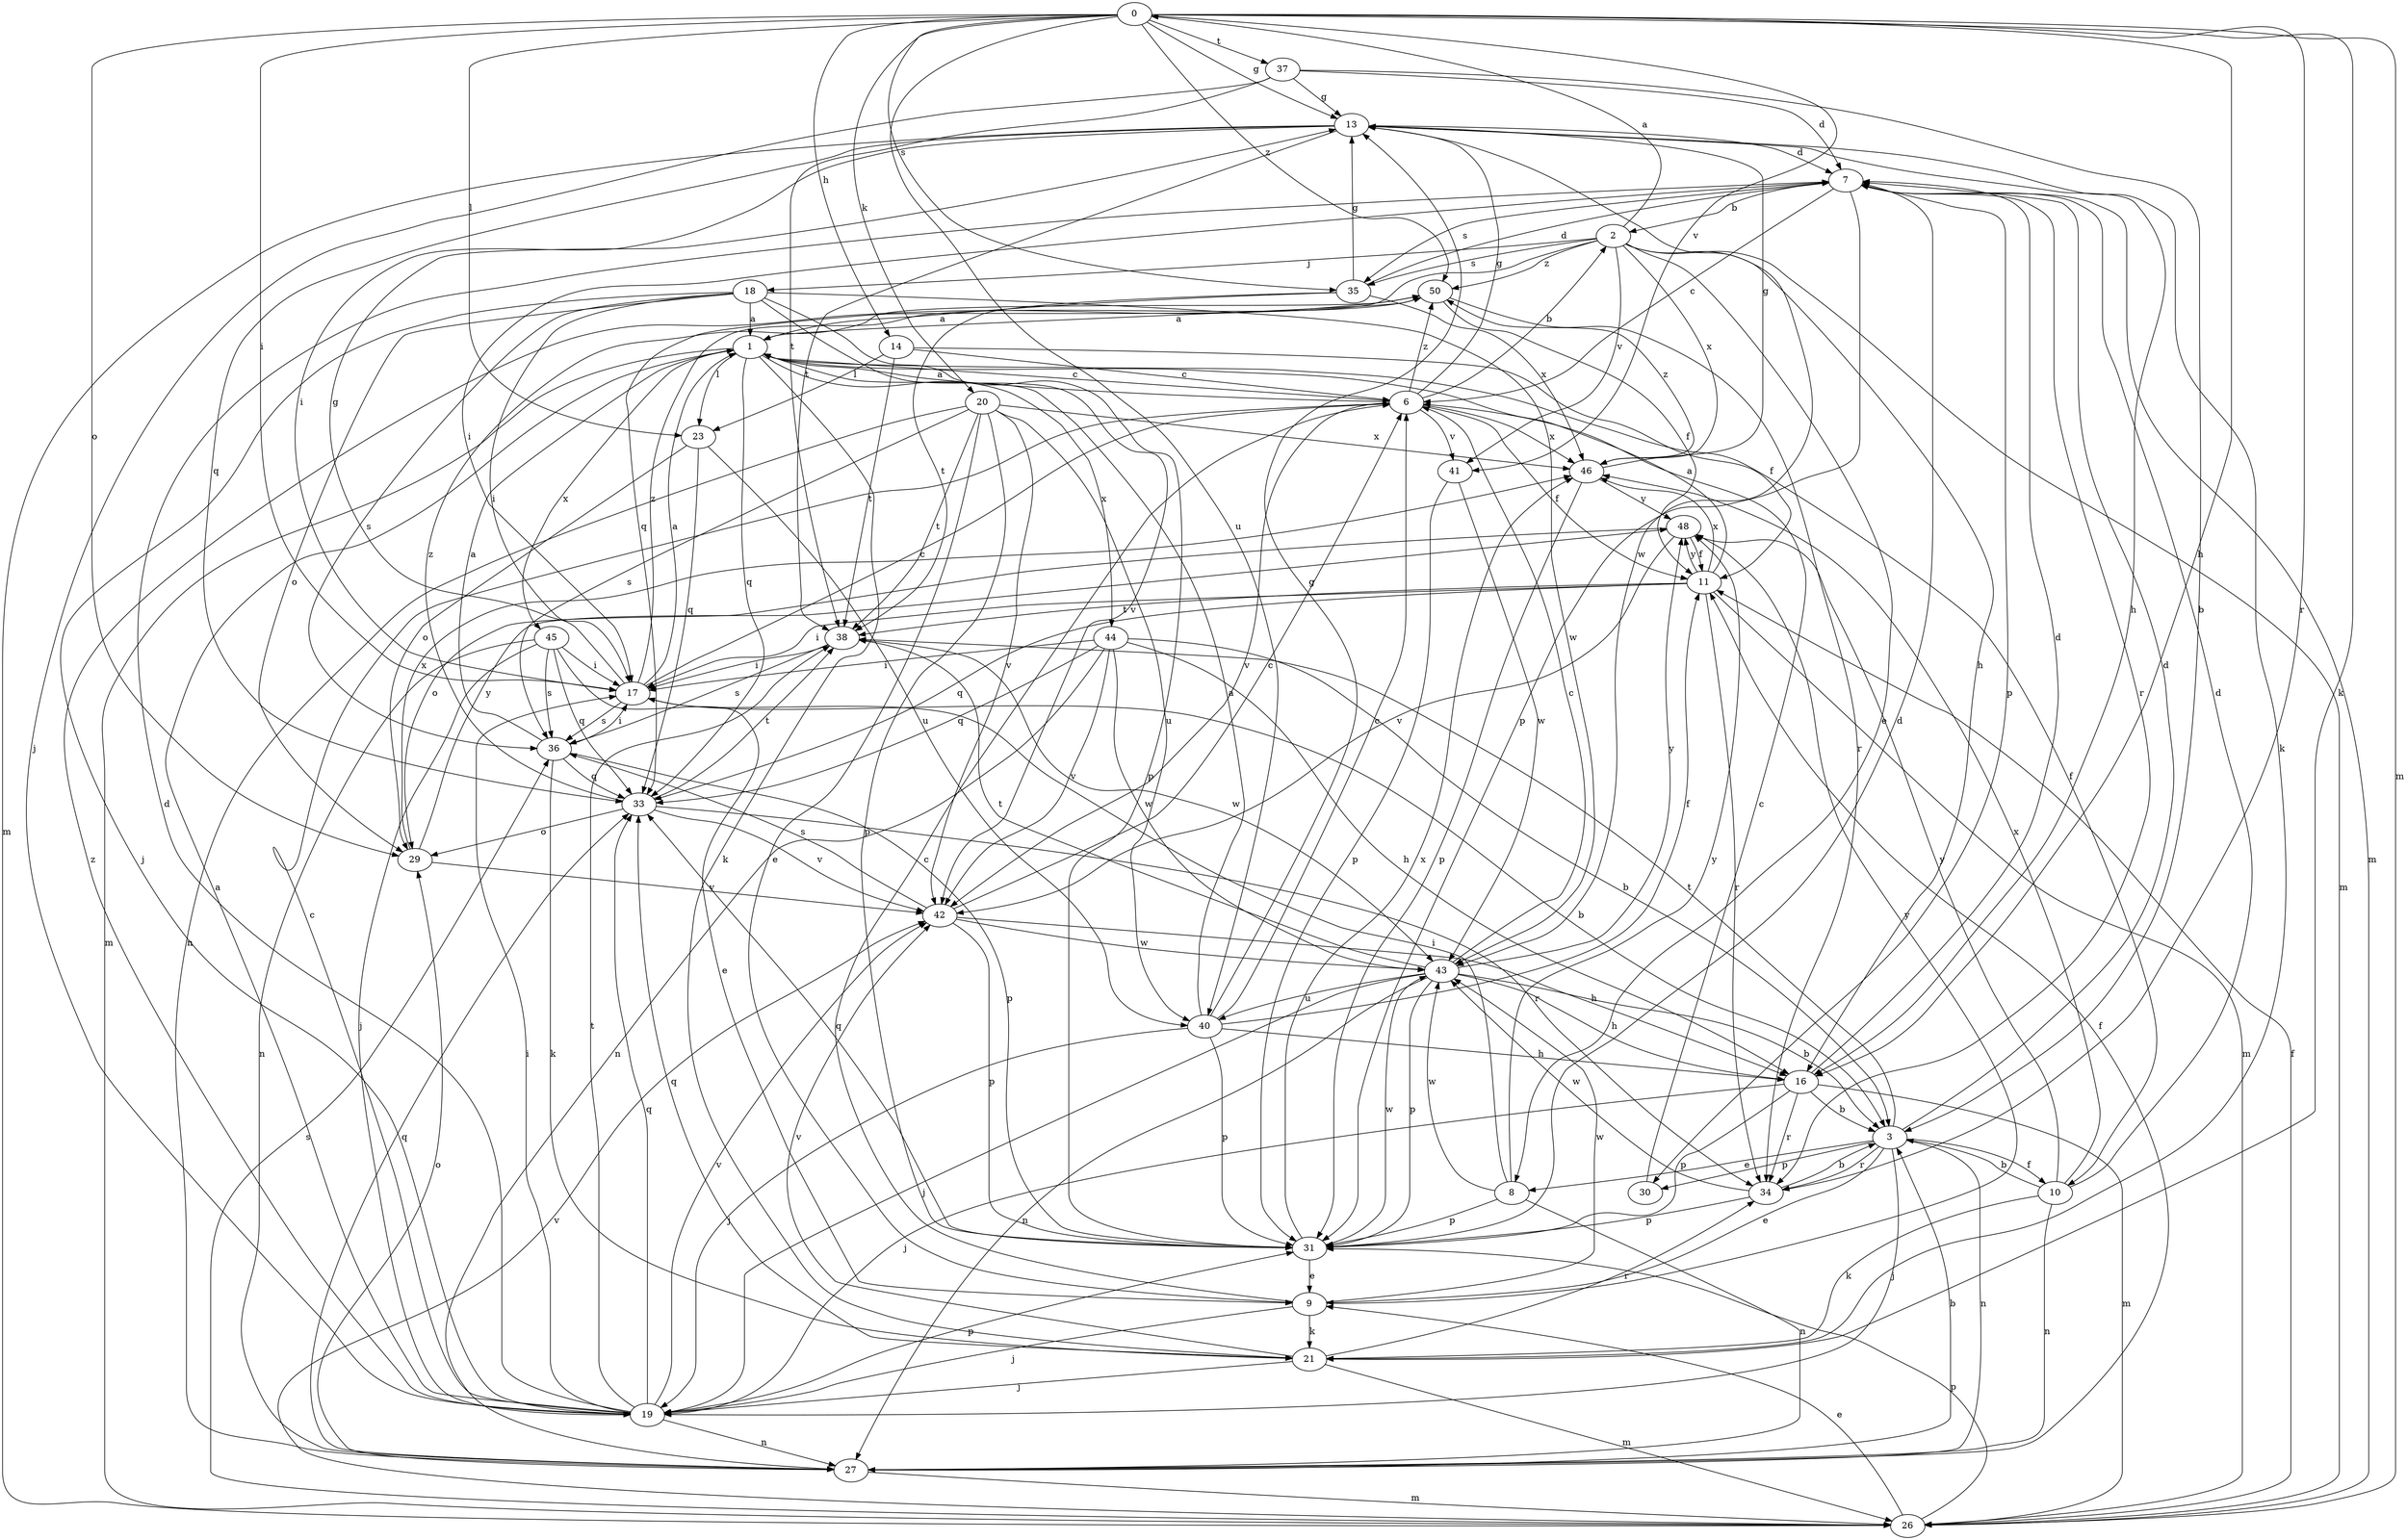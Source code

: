 strict digraph  {
0;
1;
2;
3;
6;
7;
8;
9;
10;
11;
13;
14;
16;
17;
18;
19;
20;
21;
23;
26;
27;
29;
30;
31;
33;
34;
35;
36;
37;
38;
40;
41;
42;
43;
44;
45;
46;
48;
50;
0 -> 13  [label=g];
0 -> 14  [label=h];
0 -> 16  [label=h];
0 -> 17  [label=i];
0 -> 20  [label=k];
0 -> 21  [label=k];
0 -> 23  [label=l];
0 -> 26  [label=m];
0 -> 29  [label=o];
0 -> 34  [label=r];
0 -> 35  [label=s];
0 -> 37  [label=t];
0 -> 40  [label=u];
0 -> 41  [label=v];
0 -> 50  [label=z];
1 -> 6  [label=c];
1 -> 10  [label=f];
1 -> 21  [label=k];
1 -> 23  [label=l];
1 -> 26  [label=m];
1 -> 33  [label=q];
1 -> 44  [label=x];
1 -> 45  [label=x];
2 -> 0  [label=a];
2 -> 8  [label=e];
2 -> 16  [label=h];
2 -> 18  [label=j];
2 -> 26  [label=m];
2 -> 33  [label=q];
2 -> 35  [label=s];
2 -> 41  [label=v];
2 -> 46  [label=x];
2 -> 50  [label=z];
3 -> 7  [label=d];
3 -> 8  [label=e];
3 -> 9  [label=e];
3 -> 10  [label=f];
3 -> 19  [label=j];
3 -> 27  [label=n];
3 -> 30  [label=p];
3 -> 34  [label=r];
3 -> 38  [label=t];
6 -> 1  [label=a];
6 -> 2  [label=b];
6 -> 11  [label=f];
6 -> 13  [label=g];
6 -> 41  [label=v];
6 -> 42  [label=v];
6 -> 46  [label=x];
6 -> 50  [label=z];
7 -> 2  [label=b];
7 -> 6  [label=c];
7 -> 17  [label=i];
7 -> 26  [label=m];
7 -> 30  [label=p];
7 -> 31  [label=p];
7 -> 34  [label=r];
7 -> 35  [label=s];
8 -> 17  [label=i];
8 -> 27  [label=n];
8 -> 31  [label=p];
8 -> 43  [label=w];
8 -> 48  [label=y];
9 -> 6  [label=c];
9 -> 19  [label=j];
9 -> 21  [label=k];
9 -> 43  [label=w];
9 -> 48  [label=y];
10 -> 3  [label=b];
10 -> 7  [label=d];
10 -> 21  [label=k];
10 -> 27  [label=n];
10 -> 46  [label=x];
10 -> 48  [label=y];
11 -> 1  [label=a];
11 -> 17  [label=i];
11 -> 26  [label=m];
11 -> 33  [label=q];
11 -> 34  [label=r];
11 -> 38  [label=t];
11 -> 46  [label=x];
11 -> 48  [label=y];
13 -> 7  [label=d];
13 -> 16  [label=h];
13 -> 17  [label=i];
13 -> 21  [label=k];
13 -> 26  [label=m];
13 -> 33  [label=q];
13 -> 38  [label=t];
13 -> 43  [label=w];
14 -> 6  [label=c];
14 -> 11  [label=f];
14 -> 23  [label=l];
14 -> 38  [label=t];
16 -> 3  [label=b];
16 -> 7  [label=d];
16 -> 19  [label=j];
16 -> 26  [label=m];
16 -> 31  [label=p];
16 -> 34  [label=r];
17 -> 1  [label=a];
17 -> 3  [label=b];
17 -> 6  [label=c];
17 -> 13  [label=g];
17 -> 36  [label=s];
17 -> 50  [label=z];
18 -> 1  [label=a];
18 -> 17  [label=i];
18 -> 19  [label=j];
18 -> 29  [label=o];
18 -> 31  [label=p];
18 -> 36  [label=s];
18 -> 42  [label=v];
18 -> 43  [label=w];
19 -> 1  [label=a];
19 -> 6  [label=c];
19 -> 7  [label=d];
19 -> 17  [label=i];
19 -> 27  [label=n];
19 -> 31  [label=p];
19 -> 33  [label=q];
19 -> 38  [label=t];
19 -> 42  [label=v];
19 -> 50  [label=z];
20 -> 9  [label=e];
20 -> 27  [label=n];
20 -> 31  [label=p];
20 -> 36  [label=s];
20 -> 38  [label=t];
20 -> 40  [label=u];
20 -> 42  [label=v];
20 -> 46  [label=x];
21 -> 19  [label=j];
21 -> 26  [label=m];
21 -> 33  [label=q];
21 -> 34  [label=r];
21 -> 42  [label=v];
23 -> 29  [label=o];
23 -> 33  [label=q];
23 -> 40  [label=u];
26 -> 9  [label=e];
26 -> 11  [label=f];
26 -> 31  [label=p];
26 -> 36  [label=s];
26 -> 42  [label=v];
27 -> 3  [label=b];
27 -> 11  [label=f];
27 -> 26  [label=m];
27 -> 29  [label=o];
27 -> 33  [label=q];
29 -> 42  [label=v];
29 -> 46  [label=x];
29 -> 48  [label=y];
30 -> 6  [label=c];
31 -> 7  [label=d];
31 -> 9  [label=e];
31 -> 33  [label=q];
31 -> 43  [label=w];
31 -> 46  [label=x];
33 -> 29  [label=o];
33 -> 34  [label=r];
33 -> 38  [label=t];
33 -> 42  [label=v];
33 -> 50  [label=z];
34 -> 3  [label=b];
34 -> 31  [label=p];
34 -> 43  [label=w];
35 -> 1  [label=a];
35 -> 7  [label=d];
35 -> 13  [label=g];
35 -> 38  [label=t];
35 -> 46  [label=x];
36 -> 1  [label=a];
36 -> 17  [label=i];
36 -> 21  [label=k];
36 -> 31  [label=p];
36 -> 33  [label=q];
37 -> 3  [label=b];
37 -> 7  [label=d];
37 -> 13  [label=g];
37 -> 19  [label=j];
37 -> 38  [label=t];
38 -> 17  [label=i];
38 -> 36  [label=s];
38 -> 43  [label=w];
40 -> 1  [label=a];
40 -> 6  [label=c];
40 -> 11  [label=f];
40 -> 13  [label=g];
40 -> 16  [label=h];
40 -> 19  [label=j];
40 -> 31  [label=p];
41 -> 31  [label=p];
41 -> 43  [label=w];
42 -> 6  [label=c];
42 -> 16  [label=h];
42 -> 31  [label=p];
42 -> 36  [label=s];
42 -> 43  [label=w];
43 -> 3  [label=b];
43 -> 6  [label=c];
43 -> 16  [label=h];
43 -> 19  [label=j];
43 -> 27  [label=n];
43 -> 31  [label=p];
43 -> 38  [label=t];
43 -> 40  [label=u];
43 -> 48  [label=y];
44 -> 3  [label=b];
44 -> 16  [label=h];
44 -> 17  [label=i];
44 -> 27  [label=n];
44 -> 33  [label=q];
44 -> 42  [label=v];
44 -> 43  [label=w];
45 -> 9  [label=e];
45 -> 17  [label=i];
45 -> 19  [label=j];
45 -> 27  [label=n];
45 -> 33  [label=q];
45 -> 36  [label=s];
46 -> 13  [label=g];
46 -> 31  [label=p];
46 -> 48  [label=y];
46 -> 50  [label=z];
48 -> 11  [label=f];
48 -> 29  [label=o];
48 -> 42  [label=v];
50 -> 1  [label=a];
50 -> 11  [label=f];
50 -> 34  [label=r];
}
